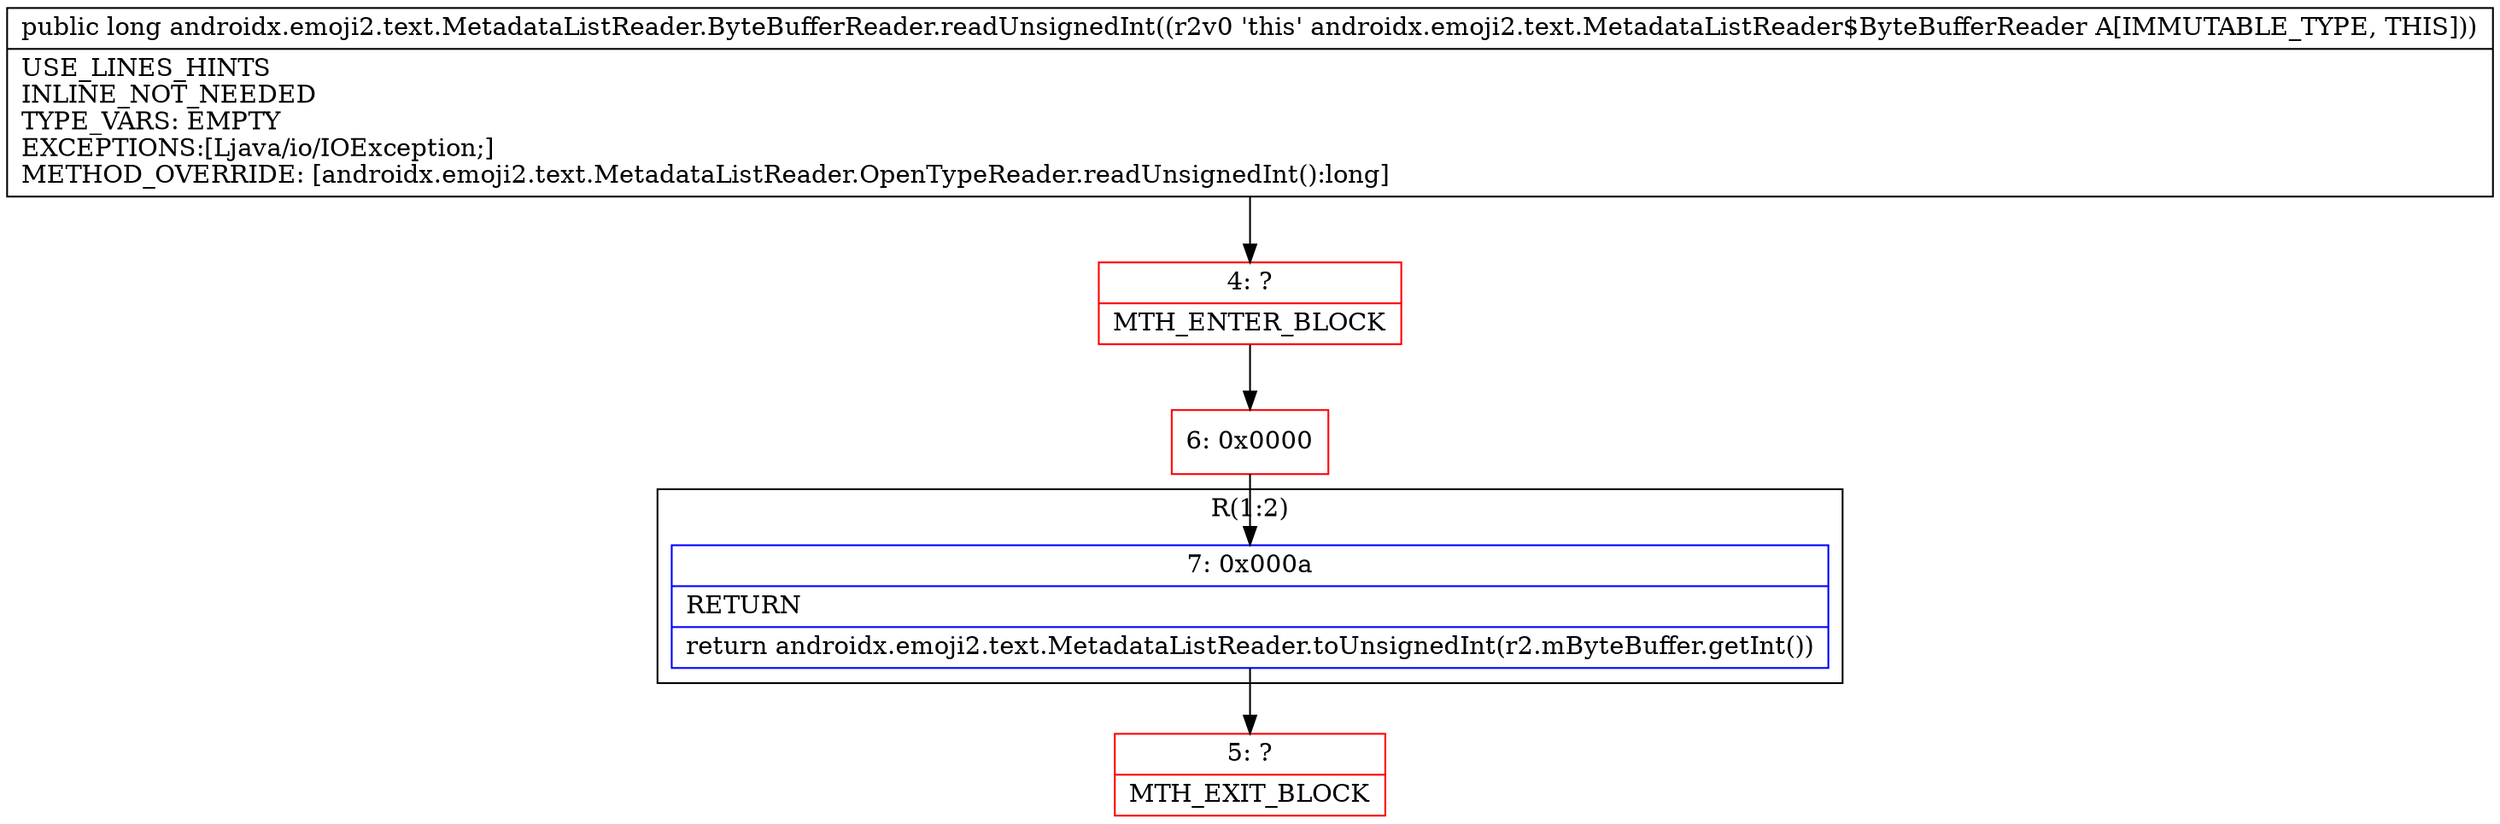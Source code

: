 digraph "CFG forandroidx.emoji2.text.MetadataListReader.ByteBufferReader.readUnsignedInt()J" {
subgraph cluster_Region_757404088 {
label = "R(1:2)";
node [shape=record,color=blue];
Node_7 [shape=record,label="{7\:\ 0x000a|RETURN\l|return androidx.emoji2.text.MetadataListReader.toUnsignedInt(r2.mByteBuffer.getInt())\l}"];
}
Node_4 [shape=record,color=red,label="{4\:\ ?|MTH_ENTER_BLOCK\l}"];
Node_6 [shape=record,color=red,label="{6\:\ 0x0000}"];
Node_5 [shape=record,color=red,label="{5\:\ ?|MTH_EXIT_BLOCK\l}"];
MethodNode[shape=record,label="{public long androidx.emoji2.text.MetadataListReader.ByteBufferReader.readUnsignedInt((r2v0 'this' androidx.emoji2.text.MetadataListReader$ByteBufferReader A[IMMUTABLE_TYPE, THIS]))  | USE_LINES_HINTS\lINLINE_NOT_NEEDED\lTYPE_VARS: EMPTY\lEXCEPTIONS:[Ljava\/io\/IOException;]\lMETHOD_OVERRIDE: [androidx.emoji2.text.MetadataListReader.OpenTypeReader.readUnsignedInt():long]\l}"];
MethodNode -> Node_4;Node_7 -> Node_5;
Node_4 -> Node_6;
Node_6 -> Node_7;
}

